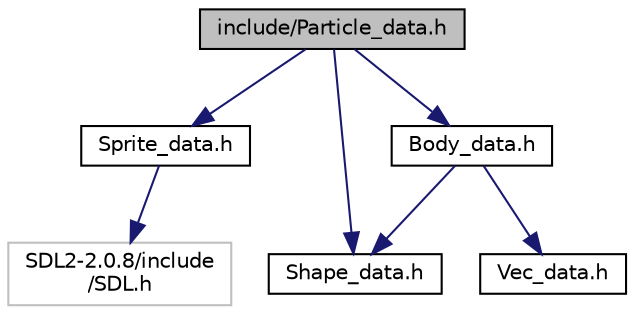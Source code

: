 digraph "include/Particle_data.h"
{
  edge [fontname="Helvetica",fontsize="10",labelfontname="Helvetica",labelfontsize="10"];
  node [fontname="Helvetica",fontsize="10",shape=record];
  Node0 [label="include/Particle_data.h",height=0.2,width=0.4,color="black", fillcolor="grey75", style="filled", fontcolor="black"];
  Node0 -> Node1 [color="midnightblue",fontsize="10",style="solid"];
  Node1 [label="Shape_data.h",height=0.2,width=0.4,color="black", fillcolor="white", style="filled",URL="$_shape__data_8h.html"];
  Node0 -> Node2 [color="midnightblue",fontsize="10",style="solid"];
  Node2 [label="Sprite_data.h",height=0.2,width=0.4,color="black", fillcolor="white", style="filled",URL="$_sprite__data_8h.html"];
  Node2 -> Node3 [color="midnightblue",fontsize="10",style="solid"];
  Node3 [label="SDL2-2.0.8/include\l/SDL.h",height=0.2,width=0.4,color="grey75", fillcolor="white", style="filled"];
  Node0 -> Node4 [color="midnightblue",fontsize="10",style="solid"];
  Node4 [label="Body_data.h",height=0.2,width=0.4,color="black", fillcolor="white", style="filled",URL="$_body__data_8h.html"];
  Node4 -> Node1 [color="midnightblue",fontsize="10",style="solid"];
  Node4 -> Node5 [color="midnightblue",fontsize="10",style="solid"];
  Node5 [label="Vec_data.h",height=0.2,width=0.4,color="black", fillcolor="white", style="filled",URL="$_vec__data_8h.html"];
}
